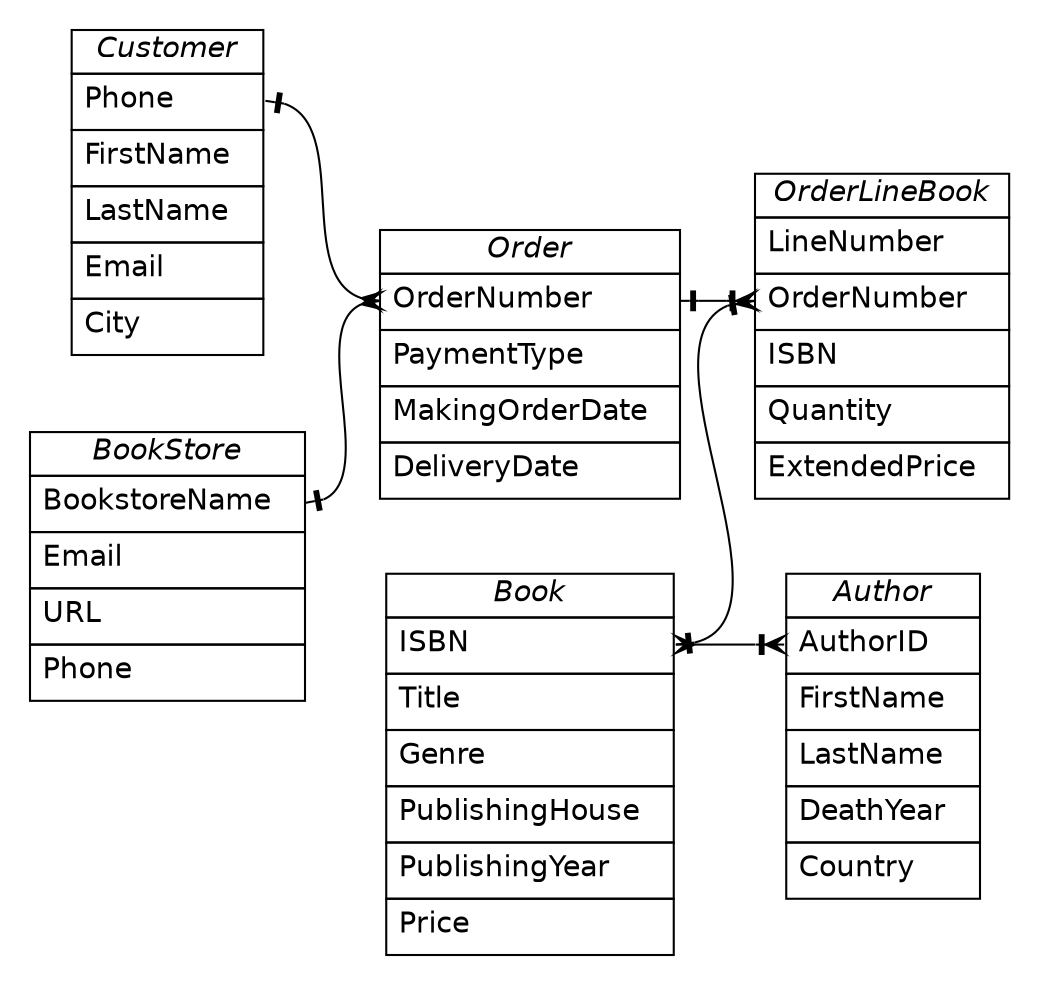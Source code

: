 /* created with ERDot < https://github.com/ehne/ERDot > */
digraph G {
    graph [
        nodesep=0.5;
        rankdir="LR";
        concentrate=true;
        splines="spline";
        fontname="Helvetica";
        pad="0.2,0.2",
        label="",
        
    ];
    
    node [shape=plain, fontname="Helvetica"];
    edge [
        dir=both,
        fontsize=12,
        arrowsize=0.9,
        penwidth=1.0,
        labelangle=32,
        labeldistance=1.8,
        fontname="Helvetica"
    ];
    
    "Customer" [ label=<
        <table border="0" cellborder="1" cellspacing="0" >
        <tr><td><i>Customer</i></td></tr>
        <tr><td port="Phone" align="left" cellpadding="5">Phone <font color="grey60"> </font></td></tr>
        <tr><td port="FirstName" align="left" cellpadding="5">FirstName <font color="grey60"> </font></td></tr>
        <tr><td port="LastName" align="left" cellpadding="5">LastName <font color="grey60"> </font></td></tr>
        <tr><td port="Email" align="left" cellpadding="5">Email <font color="grey60"> </font></td></tr>
        <tr><td port="City" align="left" cellpadding="5">City <font color="grey60"> </font></td></tr>
    </table>>];
    "BookStore" [ label=<
        <table border="0" cellborder="1" cellspacing="0" >
        <tr><td><i>BookStore</i></td></tr>
        <tr><td port="BookstoreName" align="left" cellpadding="5">BookstoreName <font color="grey60"> </font></td></tr>
        <tr><td port="Email" align="left" cellpadding="5">Email <font color="grey60"> </font></td></tr>
        <tr><td port="URL" align="left" cellpadding="5">URL <font color="grey60"> </font></td></tr>
        <tr><td port="Phone" align="left" cellpadding="5">Phone <font color="grey60"> </font></td></tr>
    </table>>];
    "Order" [ label=<
        <table border="0" cellborder="1" cellspacing="0" >
        <tr><td><i>Order</i></td></tr>
        <tr><td port="OrderNumber" align="left" cellpadding="5">OrderNumber <font color="grey60"> </font></td></tr>
        <tr><td port="PaymentType" align="left" cellpadding="5">PaymentType <font color="grey60"> </font></td></tr>
        <tr><td port="MakingOrderDate" align="left" cellpadding="5">MakingOrderDate <font color="grey60"> </font></td></tr>
        <tr><td port="DeliveryDate" align="left" cellpadding="5">DeliveryDate <font color="grey60"> </font></td></tr>
    </table>>];
    "OrderLineBook" [ label=<
        <table border="0" cellborder="1" cellspacing="0" >
        <tr><td><i>OrderLineBook</i></td></tr>
        <tr><td port="LineNumber" align="left" cellpadding="5">LineNumber <font color="grey60"> </font></td></tr>
        <tr><td port="OrderNumber" align="left" cellpadding="5">OrderNumber <font color="grey60"> </font></td></tr>
        <tr><td port="ISBN" align="left" cellpadding="5">ISBN <font color="grey60"> </font></td></tr>
        <tr><td port="Quantity" align="left" cellpadding="5">Quantity <font color="grey60"> </font></td></tr>
        <tr><td port="ExtendedPrice" align="left" cellpadding="5">ExtendedPrice <font color="grey60"> </font></td></tr>
    </table>>];
    "Book" [ label=<
        <table border="0" cellborder="1" cellspacing="0" >
        <tr><td><i>Book</i></td></tr>
        <tr><td port="ISBN" align="left" cellpadding="5">ISBN <font color="grey60"> </font></td></tr>
        <tr><td port="Title" align="left" cellpadding="5">Title <font color="grey60"> </font></td></tr>
        <tr><td port="Genre" align="left" cellpadding="5">Genre <font color="grey60"> </font></td></tr>
        <tr><td port="PublishingHouse" align="left" cellpadding="5">PublishingHouse <font color="grey60"> </font></td></tr>
        <tr><td port="PublishingYear" align="left" cellpadding="5">PublishingYear <font color="grey60"> </font></td></tr>
        <tr><td port="Price" align="left" cellpadding="5">Price <font color="grey60"> </font></td></tr>
    </table>>];
    "Author" [ label=<
        <table border="0" cellborder="1" cellspacing="0" >
        <tr><td><i>Author</i></td></tr>
        <tr><td port="AuthorID" align="left" cellpadding="5">AuthorID <font color="grey60"> </font></td></tr>
        <tr><td port="FirstName" align="left" cellpadding="5">FirstName <font color="grey60"> </font></td></tr>
        <tr><td port="LastName" align="left" cellpadding="5">LastName <font color="grey60"> </font></td></tr>
        <tr><td port="DeathYear" align="left" cellpadding="5">DeathYear <font color="grey60"> </font></td></tr>
        <tr><td port="Country" align="left" cellpadding="5">Country <font color="grey60"> </font></td></tr>
    </table>>];

    
    "Customer":"Phone"->"Order":"OrderNumber" [
        arrowhead=ocrow,

        arrowtail=noneotee,
    ];

    
    "BookStore":"BookstoreName"->"Order":"OrderNumber" [
        arrowhead=ocrow,

        arrowtail=noneotee,
    ];

    
    "Order":"OrderNumber"->"OrderLineBook":"OrderNumber" [
        arrowhead=ocrowtee,

        arrowtail=noneotee,
    ];

    
    "Book":"ISBN"->"OrderLineBook":"OrderNumber" [
        arrowhead=ocrowtee,

        arrowtail=noneotee,
    ];

    
    "Book":"ISBN"->"Author":"AuthorID" [
        arrowhead=ocrowtee,

        arrowtail=ocrow,
    ];



    

}
